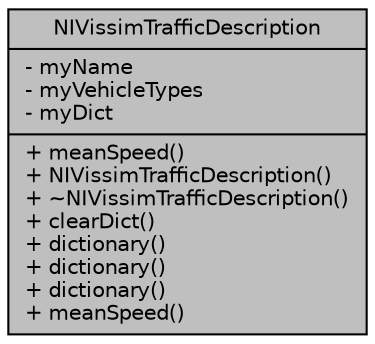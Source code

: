 digraph "NIVissimTrafficDescription"
{
  edge [fontname="Helvetica",fontsize="10",labelfontname="Helvetica",labelfontsize="10"];
  node [fontname="Helvetica",fontsize="10",shape=record];
  Node1 [label="{NIVissimTrafficDescription\n|- myName\l- myVehicleTypes\l- myDict\l|+ meanSpeed()\l+ NIVissimTrafficDescription()\l+ ~NIVissimTrafficDescription()\l+ clearDict()\l+ dictionary()\l+ dictionary()\l+ dictionary()\l+ meanSpeed()\l}",height=0.2,width=0.4,color="black", fillcolor="grey75", style="filled", fontcolor="black"];
}
